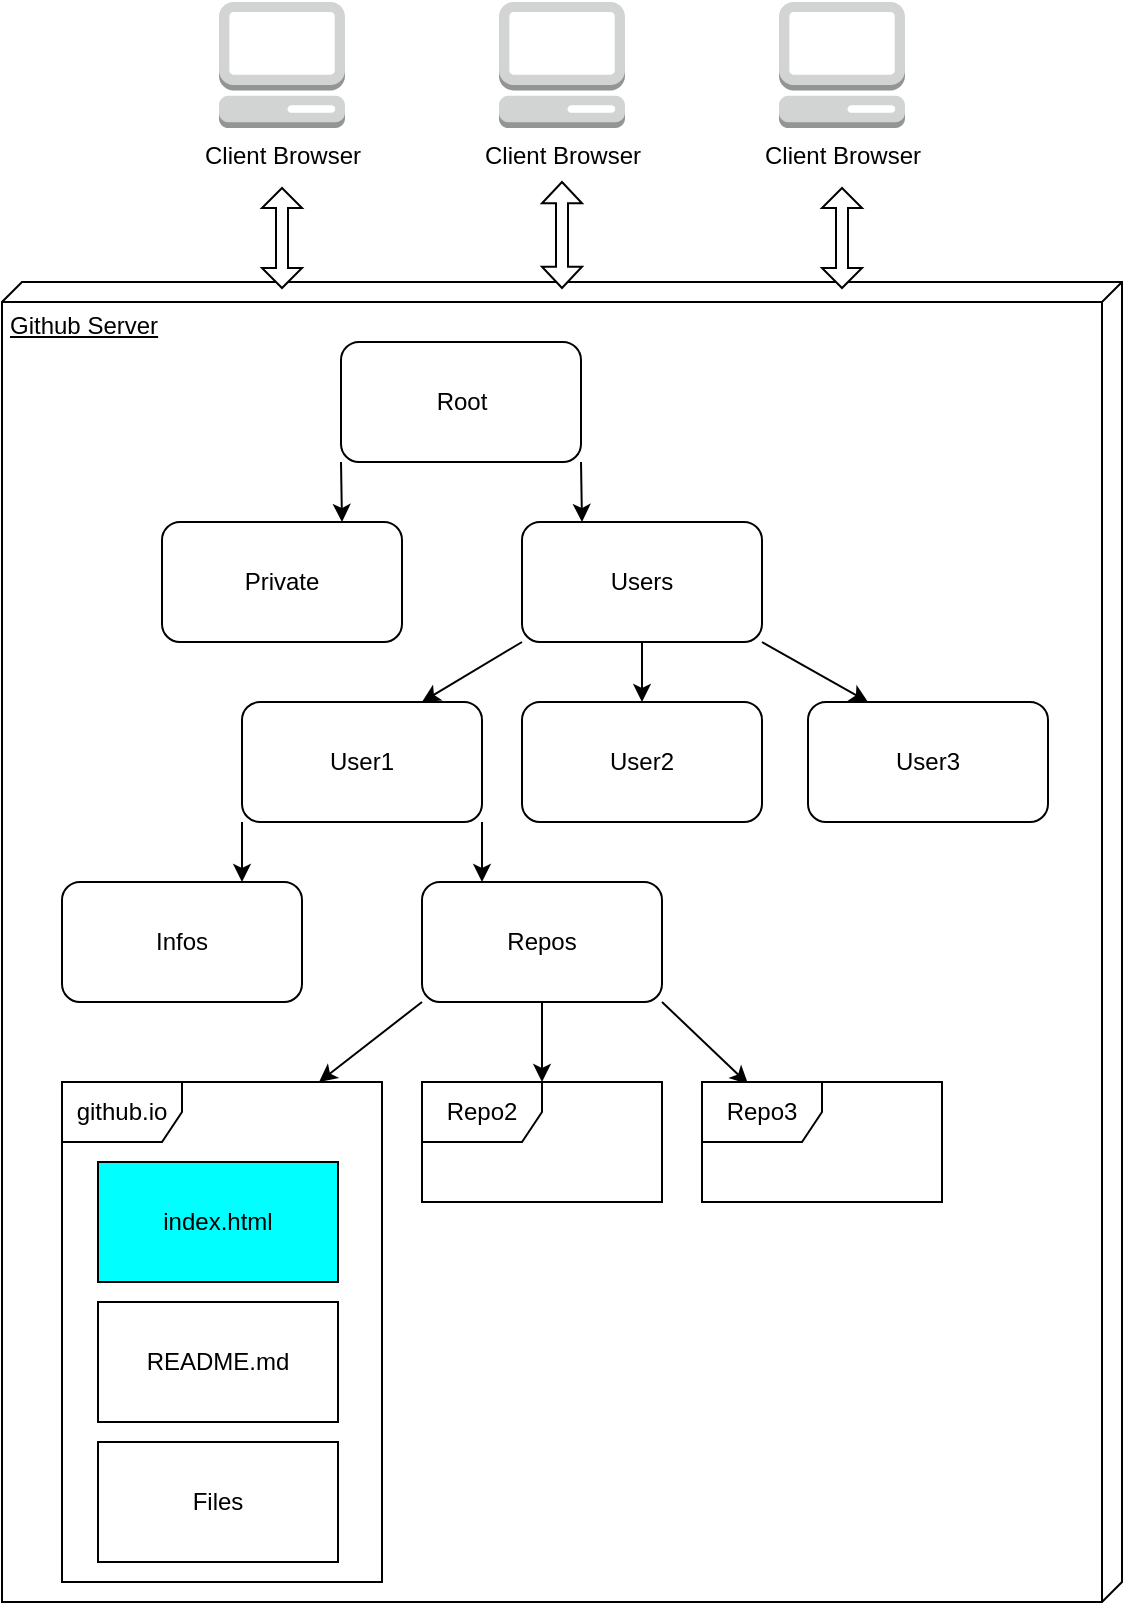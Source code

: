 <mxfile version="13.6.2" type="device"><diagram id="ZxS_bHaNKMvs_rbTH8Ki" name="Page-1"><mxGraphModel dx="926" dy="882" grid="1" gridSize="10" guides="1" tooltips="1" connect="1" arrows="1" fold="1" page="1" pageScale="1" pageWidth="827" pageHeight="1169" math="0" shadow="0"><root><mxCell id="0"/><mxCell id="1" parent="0"/><mxCell id="epT4vyrYzseXRVOn_Swa-1" value="Github Server" style="verticalAlign=top;align=left;spacingTop=8;spacingLeft=2;spacingRight=12;shape=cube;size=10;direction=south;fontStyle=4;html=1;" vertex="1" parent="1"><mxGeometry x="140" y="240" width="560" height="660" as="geometry"/></mxCell><mxCell id="epT4vyrYzseXRVOn_Swa-2" value="Client Browser" style="outlineConnect=0;dashed=0;verticalLabelPosition=bottom;verticalAlign=top;align=center;html=1;shape=mxgraph.aws3.management_console;fillColor=#D2D3D3;gradientColor=none;" vertex="1" parent="1"><mxGeometry x="248.5" y="100" width="63" height="63" as="geometry"/></mxCell><mxCell id="epT4vyrYzseXRVOn_Swa-3" value="Client Browser" style="outlineConnect=0;dashed=0;verticalLabelPosition=bottom;verticalAlign=top;align=center;html=1;shape=mxgraph.aws3.management_console;fillColor=#D2D3D3;gradientColor=none;" vertex="1" parent="1"><mxGeometry x="388.5" y="100" width="63" height="63" as="geometry"/></mxCell><mxCell id="epT4vyrYzseXRVOn_Swa-4" value="Client Browser" style="outlineConnect=0;dashed=0;verticalLabelPosition=bottom;verticalAlign=top;align=center;html=1;shape=mxgraph.aws3.management_console;fillColor=#D2D3D3;gradientColor=none;" vertex="1" parent="1"><mxGeometry x="528.5" y="100" width="63" height="63" as="geometry"/></mxCell><mxCell id="epT4vyrYzseXRVOn_Swa-7" value="" style="shape=doubleArrow;direction=south;whiteSpace=wrap;html=1;" vertex="1" parent="1"><mxGeometry x="270" y="193" width="20" height="50" as="geometry"/></mxCell><mxCell id="epT4vyrYzseXRVOn_Swa-8" value="" style="shape=doubleArrow;direction=south;whiteSpace=wrap;html=1;" vertex="1" parent="1"><mxGeometry x="410" y="190" width="20" height="53" as="geometry"/></mxCell><mxCell id="epT4vyrYzseXRVOn_Swa-9" value="" style="shape=doubleArrow;direction=south;whiteSpace=wrap;html=1;" vertex="1" parent="1"><mxGeometry x="550" y="193" width="20" height="50" as="geometry"/></mxCell><mxCell id="epT4vyrYzseXRVOn_Swa-10" value="Root" style="rounded=1;whiteSpace=wrap;html=1;" vertex="1" parent="1"><mxGeometry x="309.5" y="270" width="120" height="60" as="geometry"/></mxCell><mxCell id="epT4vyrYzseXRVOn_Swa-11" value="Private" style="rounded=1;whiteSpace=wrap;html=1;" vertex="1" parent="1"><mxGeometry x="220" y="360" width="120" height="60" as="geometry"/></mxCell><mxCell id="epT4vyrYzseXRVOn_Swa-22" value="" style="edgeStyle=orthogonalEdgeStyle;rounded=0;orthogonalLoop=1;jettySize=auto;html=1;" edge="1" parent="1" source="epT4vyrYzseXRVOn_Swa-12" target="epT4vyrYzseXRVOn_Swa-18"><mxGeometry relative="1" as="geometry"/></mxCell><mxCell id="epT4vyrYzseXRVOn_Swa-12" value="Users" style="rounded=1;whiteSpace=wrap;html=1;" vertex="1" parent="1"><mxGeometry x="400" y="360" width="120" height="60" as="geometry"/></mxCell><mxCell id="epT4vyrYzseXRVOn_Swa-16" value="" style="endArrow=classic;html=1;exitX=0;exitY=1;exitDx=0;exitDy=0;entryX=0.75;entryY=0;entryDx=0;entryDy=0;exitPerimeter=0;" edge="1" parent="1" source="epT4vyrYzseXRVOn_Swa-10" target="epT4vyrYzseXRVOn_Swa-11"><mxGeometry width="50" height="50" relative="1" as="geometry"><mxPoint x="330" y="530" as="sourcePoint"/><mxPoint x="380" y="480" as="targetPoint"/></mxGeometry></mxCell><mxCell id="epT4vyrYzseXRVOn_Swa-17" value="" style="endArrow=classic;html=1;exitX=1;exitY=1;exitDx=0;exitDy=0;entryX=0.25;entryY=0;entryDx=0;entryDy=0;fillColor=#FF0000;" edge="1" parent="1" source="epT4vyrYzseXRVOn_Swa-10" target="epT4vyrYzseXRVOn_Swa-12"><mxGeometry width="50" height="50" relative="1" as="geometry"><mxPoint x="440" y="490" as="sourcePoint"/><mxPoint x="490" y="440" as="targetPoint"/></mxGeometry></mxCell><mxCell id="epT4vyrYzseXRVOn_Swa-18" value="User2" style="rounded=1;whiteSpace=wrap;html=1;" vertex="1" parent="1"><mxGeometry x="400" y="450" width="120" height="60" as="geometry"/></mxCell><mxCell id="epT4vyrYzseXRVOn_Swa-19" value="User1" style="rounded=1;whiteSpace=wrap;html=1;" vertex="1" parent="1"><mxGeometry x="260" y="450" width="120" height="60" as="geometry"/></mxCell><mxCell id="epT4vyrYzseXRVOn_Swa-20" value="User3" style="rounded=1;whiteSpace=wrap;html=1;" vertex="1" parent="1"><mxGeometry x="543" y="450" width="120" height="60" as="geometry"/></mxCell><mxCell id="epT4vyrYzseXRVOn_Swa-21" value="" style="endArrow=classic;html=1;exitX=0;exitY=1;exitDx=0;exitDy=0;entryX=0.75;entryY=0;entryDx=0;entryDy=0;" edge="1" parent="1" source="epT4vyrYzseXRVOn_Swa-12" target="epT4vyrYzseXRVOn_Swa-19"><mxGeometry width="50" height="50" relative="1" as="geometry"><mxPoint x="330" y="530" as="sourcePoint"/><mxPoint x="380" y="480" as="targetPoint"/></mxGeometry></mxCell><mxCell id="epT4vyrYzseXRVOn_Swa-23" value="" style="endArrow=classic;html=1;exitX=1;exitY=1;exitDx=0;exitDy=0;entryX=0.25;entryY=0;entryDx=0;entryDy=0;" edge="1" parent="1" source="epT4vyrYzseXRVOn_Swa-12" target="epT4vyrYzseXRVOn_Swa-20"><mxGeometry width="50" height="50" relative="1" as="geometry"><mxPoint x="570" y="410" as="sourcePoint"/><mxPoint x="620" y="360" as="targetPoint"/></mxGeometry></mxCell><mxCell id="epT4vyrYzseXRVOn_Swa-24" value="Infos" style="rounded=1;whiteSpace=wrap;html=1;" vertex="1" parent="1"><mxGeometry x="170" y="540" width="120" height="60" as="geometry"/></mxCell><mxCell id="epT4vyrYzseXRVOn_Swa-47" value="" style="edgeStyle=orthogonalEdgeStyle;rounded=0;orthogonalLoop=1;jettySize=auto;html=1;fillColor=#FF0000;" edge="1" parent="1" source="epT4vyrYzseXRVOn_Swa-25" target="epT4vyrYzseXRVOn_Swa-45"><mxGeometry relative="1" as="geometry"/></mxCell><mxCell id="epT4vyrYzseXRVOn_Swa-25" value="Repos" style="rounded=1;whiteSpace=wrap;html=1;" vertex="1" parent="1"><mxGeometry x="350" y="540" width="120" height="60" as="geometry"/></mxCell><mxCell id="epT4vyrYzseXRVOn_Swa-26" value="" style="endArrow=classic;html=1;exitX=0;exitY=1;exitDx=0;exitDy=0;entryX=0.75;entryY=0;entryDx=0;entryDy=0;" edge="1" parent="1" source="epT4vyrYzseXRVOn_Swa-19" target="epT4vyrYzseXRVOn_Swa-24"><mxGeometry width="50" height="50" relative="1" as="geometry"><mxPoint x="90" y="550" as="sourcePoint"/><mxPoint x="140" y="500" as="targetPoint"/></mxGeometry></mxCell><mxCell id="epT4vyrYzseXRVOn_Swa-27" value="" style="endArrow=classic;html=1;exitX=1;exitY=1;exitDx=0;exitDy=0;entryX=0.25;entryY=0;entryDx=0;entryDy=0;" edge="1" parent="1" source="epT4vyrYzseXRVOn_Swa-19" target="epT4vyrYzseXRVOn_Swa-25"><mxGeometry width="50" height="50" relative="1" as="geometry"><mxPoint x="350" y="650" as="sourcePoint"/><mxPoint x="400" y="600" as="targetPoint"/></mxGeometry></mxCell><mxCell id="epT4vyrYzseXRVOn_Swa-32" value="" style="endArrow=classic;html=1;exitX=0;exitY=1;exitDx=0;exitDy=0;entryX=0.75;entryY=0;entryDx=0;entryDy=0;" edge="1" parent="1" source="epT4vyrYzseXRVOn_Swa-25"><mxGeometry width="50" height="50" relative="1" as="geometry"><mxPoint x="50" y="670" as="sourcePoint"/><mxPoint x="298.5" y="640" as="targetPoint"/></mxGeometry></mxCell><mxCell id="epT4vyrYzseXRVOn_Swa-33" value="" style="endArrow=classic;html=1;exitX=1;exitY=1;exitDx=0;exitDy=0;entryX=0.192;entryY=0.017;entryDx=0;entryDy=0;entryPerimeter=0;" edge="1" parent="1" source="epT4vyrYzseXRVOn_Swa-25" target="epT4vyrYzseXRVOn_Swa-44"><mxGeometry width="50" height="50" relative="1" as="geometry"><mxPoint x="620" y="620" as="sourcePoint"/><mxPoint x="520" y="640" as="targetPoint"/></mxGeometry></mxCell><mxCell id="epT4vyrYzseXRVOn_Swa-34" value="index.html" style="rounded=0;whiteSpace=wrap;html=1;fillColor=#00FFFF;" vertex="1" parent="1"><mxGeometry x="188" y="680" width="120" height="60" as="geometry"/></mxCell><mxCell id="epT4vyrYzseXRVOn_Swa-35" value="README.md" style="rounded=0;whiteSpace=wrap;html=1;" vertex="1" parent="1"><mxGeometry x="188" y="750" width="120" height="60" as="geometry"/></mxCell><mxCell id="epT4vyrYzseXRVOn_Swa-36" value="Files" style="rounded=0;whiteSpace=wrap;html=1;" vertex="1" parent="1"><mxGeometry x="188" y="820" width="120" height="60" as="geometry"/></mxCell><mxCell id="epT4vyrYzseXRVOn_Swa-44" value="Repo3" style="shape=umlFrame;whiteSpace=wrap;html=1;" vertex="1" parent="1"><mxGeometry x="490" y="640" width="120" height="60" as="geometry"/></mxCell><mxCell id="epT4vyrYzseXRVOn_Swa-45" value="Repo2" style="shape=umlFrame;whiteSpace=wrap;html=1;" vertex="1" parent="1"><mxGeometry x="350" y="640" width="120" height="60" as="geometry"/></mxCell><mxCell id="epT4vyrYzseXRVOn_Swa-48" value="github.io" style="shape=umlFrame;whiteSpace=wrap;html=1;" vertex="1" parent="1"><mxGeometry x="170" y="640" width="160" height="250" as="geometry"/></mxCell></root></mxGraphModel></diagram></mxfile>